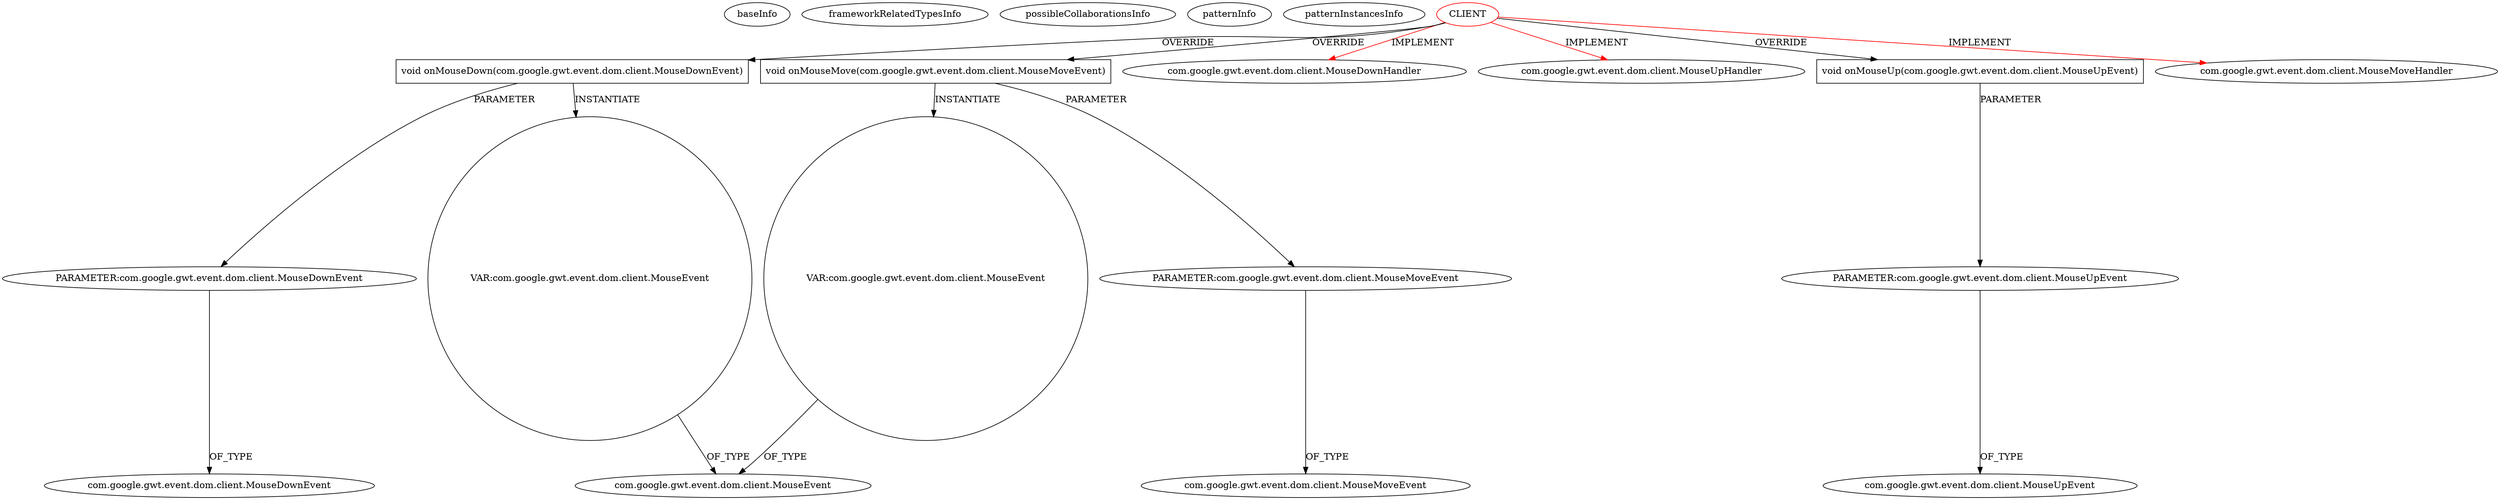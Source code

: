 digraph {
baseInfo[graphId=963,category="pattern",isAnonymous=false,possibleRelation=false]
frameworkRelatedTypesInfo[0="com.google.gwt.event.dom.client.MouseMoveHandler",1="com.google.gwt.event.dom.client.MouseUpHandler",2="com.google.gwt.event.dom.client.MouseDownHandler"]
possibleCollaborationsInfo[]
patternInfo[frequency=2.0,patternRootClient=0]
patternInstancesInfo[0="papog-grumo~/papog-grumo/grumo-master/src/com/spacepirates/grumo/client/GraphCanvas.java~MouseKeyHandler~4278",1="MathieuLorber-GWT-console~/MathieuLorber-GWT-console/GWT-console-master/src/main/java/net/mlorber/gwt/console/client/MouseDragHandler.java~MouseDragHandler~313"]
5[label="PARAMETER:com.google.gwt.event.dom.client.MouseDownEvent",vertexType="PARAMETER_DECLARATION",isFrameworkType=false]
6[label="com.google.gwt.event.dom.client.MouseDownEvent",vertexType="FRAMEWORK_CLASS_TYPE",isFrameworkType=false]
4[label="void onMouseDown(com.google.gwt.event.dom.client.MouseDownEvent)",vertexType="OVERRIDING_METHOD_DECLARATION",isFrameworkType=false,shape=box]
0[label="CLIENT",vertexType="ROOT_CLIENT_CLASS_DECLARATION",isFrameworkType=false,color=red]
3[label="com.google.gwt.event.dom.client.MouseDownHandler",vertexType="FRAMEWORK_INTERFACE_TYPE",isFrameworkType=false]
2[label="com.google.gwt.event.dom.client.MouseUpHandler",vertexType="FRAMEWORK_INTERFACE_TYPE",isFrameworkType=false]
34[label="void onMouseUp(com.google.gwt.event.dom.client.MouseUpEvent)",vertexType="OVERRIDING_METHOD_DECLARATION",isFrameworkType=false,shape=box]
13[label="VAR:com.google.gwt.event.dom.client.MouseEvent",vertexType="VARIABLE_EXPRESION",isFrameworkType=false,shape=circle]
1[label="com.google.gwt.event.dom.client.MouseMoveHandler",vertexType="FRAMEWORK_INTERFACE_TYPE",isFrameworkType=false]
15[label="com.google.gwt.event.dom.client.MouseEvent",vertexType="FRAMEWORK_CLASS_TYPE",isFrameworkType=false]
22[label="void onMouseMove(com.google.gwt.event.dom.client.MouseMoveEvent)",vertexType="OVERRIDING_METHOD_DECLARATION",isFrameworkType=false,shape=box]
23[label="PARAMETER:com.google.gwt.event.dom.client.MouseMoveEvent",vertexType="PARAMETER_DECLARATION",isFrameworkType=false]
24[label="com.google.gwt.event.dom.client.MouseMoveEvent",vertexType="FRAMEWORK_CLASS_TYPE",isFrameworkType=false]
35[label="PARAMETER:com.google.gwt.event.dom.client.MouseUpEvent",vertexType="PARAMETER_DECLARATION",isFrameworkType=false]
36[label="com.google.gwt.event.dom.client.MouseUpEvent",vertexType="FRAMEWORK_CLASS_TYPE",isFrameworkType=false]
25[label="VAR:com.google.gwt.event.dom.client.MouseEvent",vertexType="VARIABLE_EXPRESION",isFrameworkType=false,shape=circle]
5->6[label="OF_TYPE"]
25->15[label="OF_TYPE"]
0->22[label="OVERRIDE"]
4->5[label="PARAMETER"]
0->1[label="IMPLEMENT",color=red]
0->2[label="IMPLEMENT",color=red]
0->34[label="OVERRIDE"]
0->4[label="OVERRIDE"]
0->3[label="IMPLEMENT",color=red]
34->35[label="PARAMETER"]
23->24[label="OF_TYPE"]
4->13[label="INSTANTIATE"]
22->25[label="INSTANTIATE"]
35->36[label="OF_TYPE"]
22->23[label="PARAMETER"]
13->15[label="OF_TYPE"]
}
